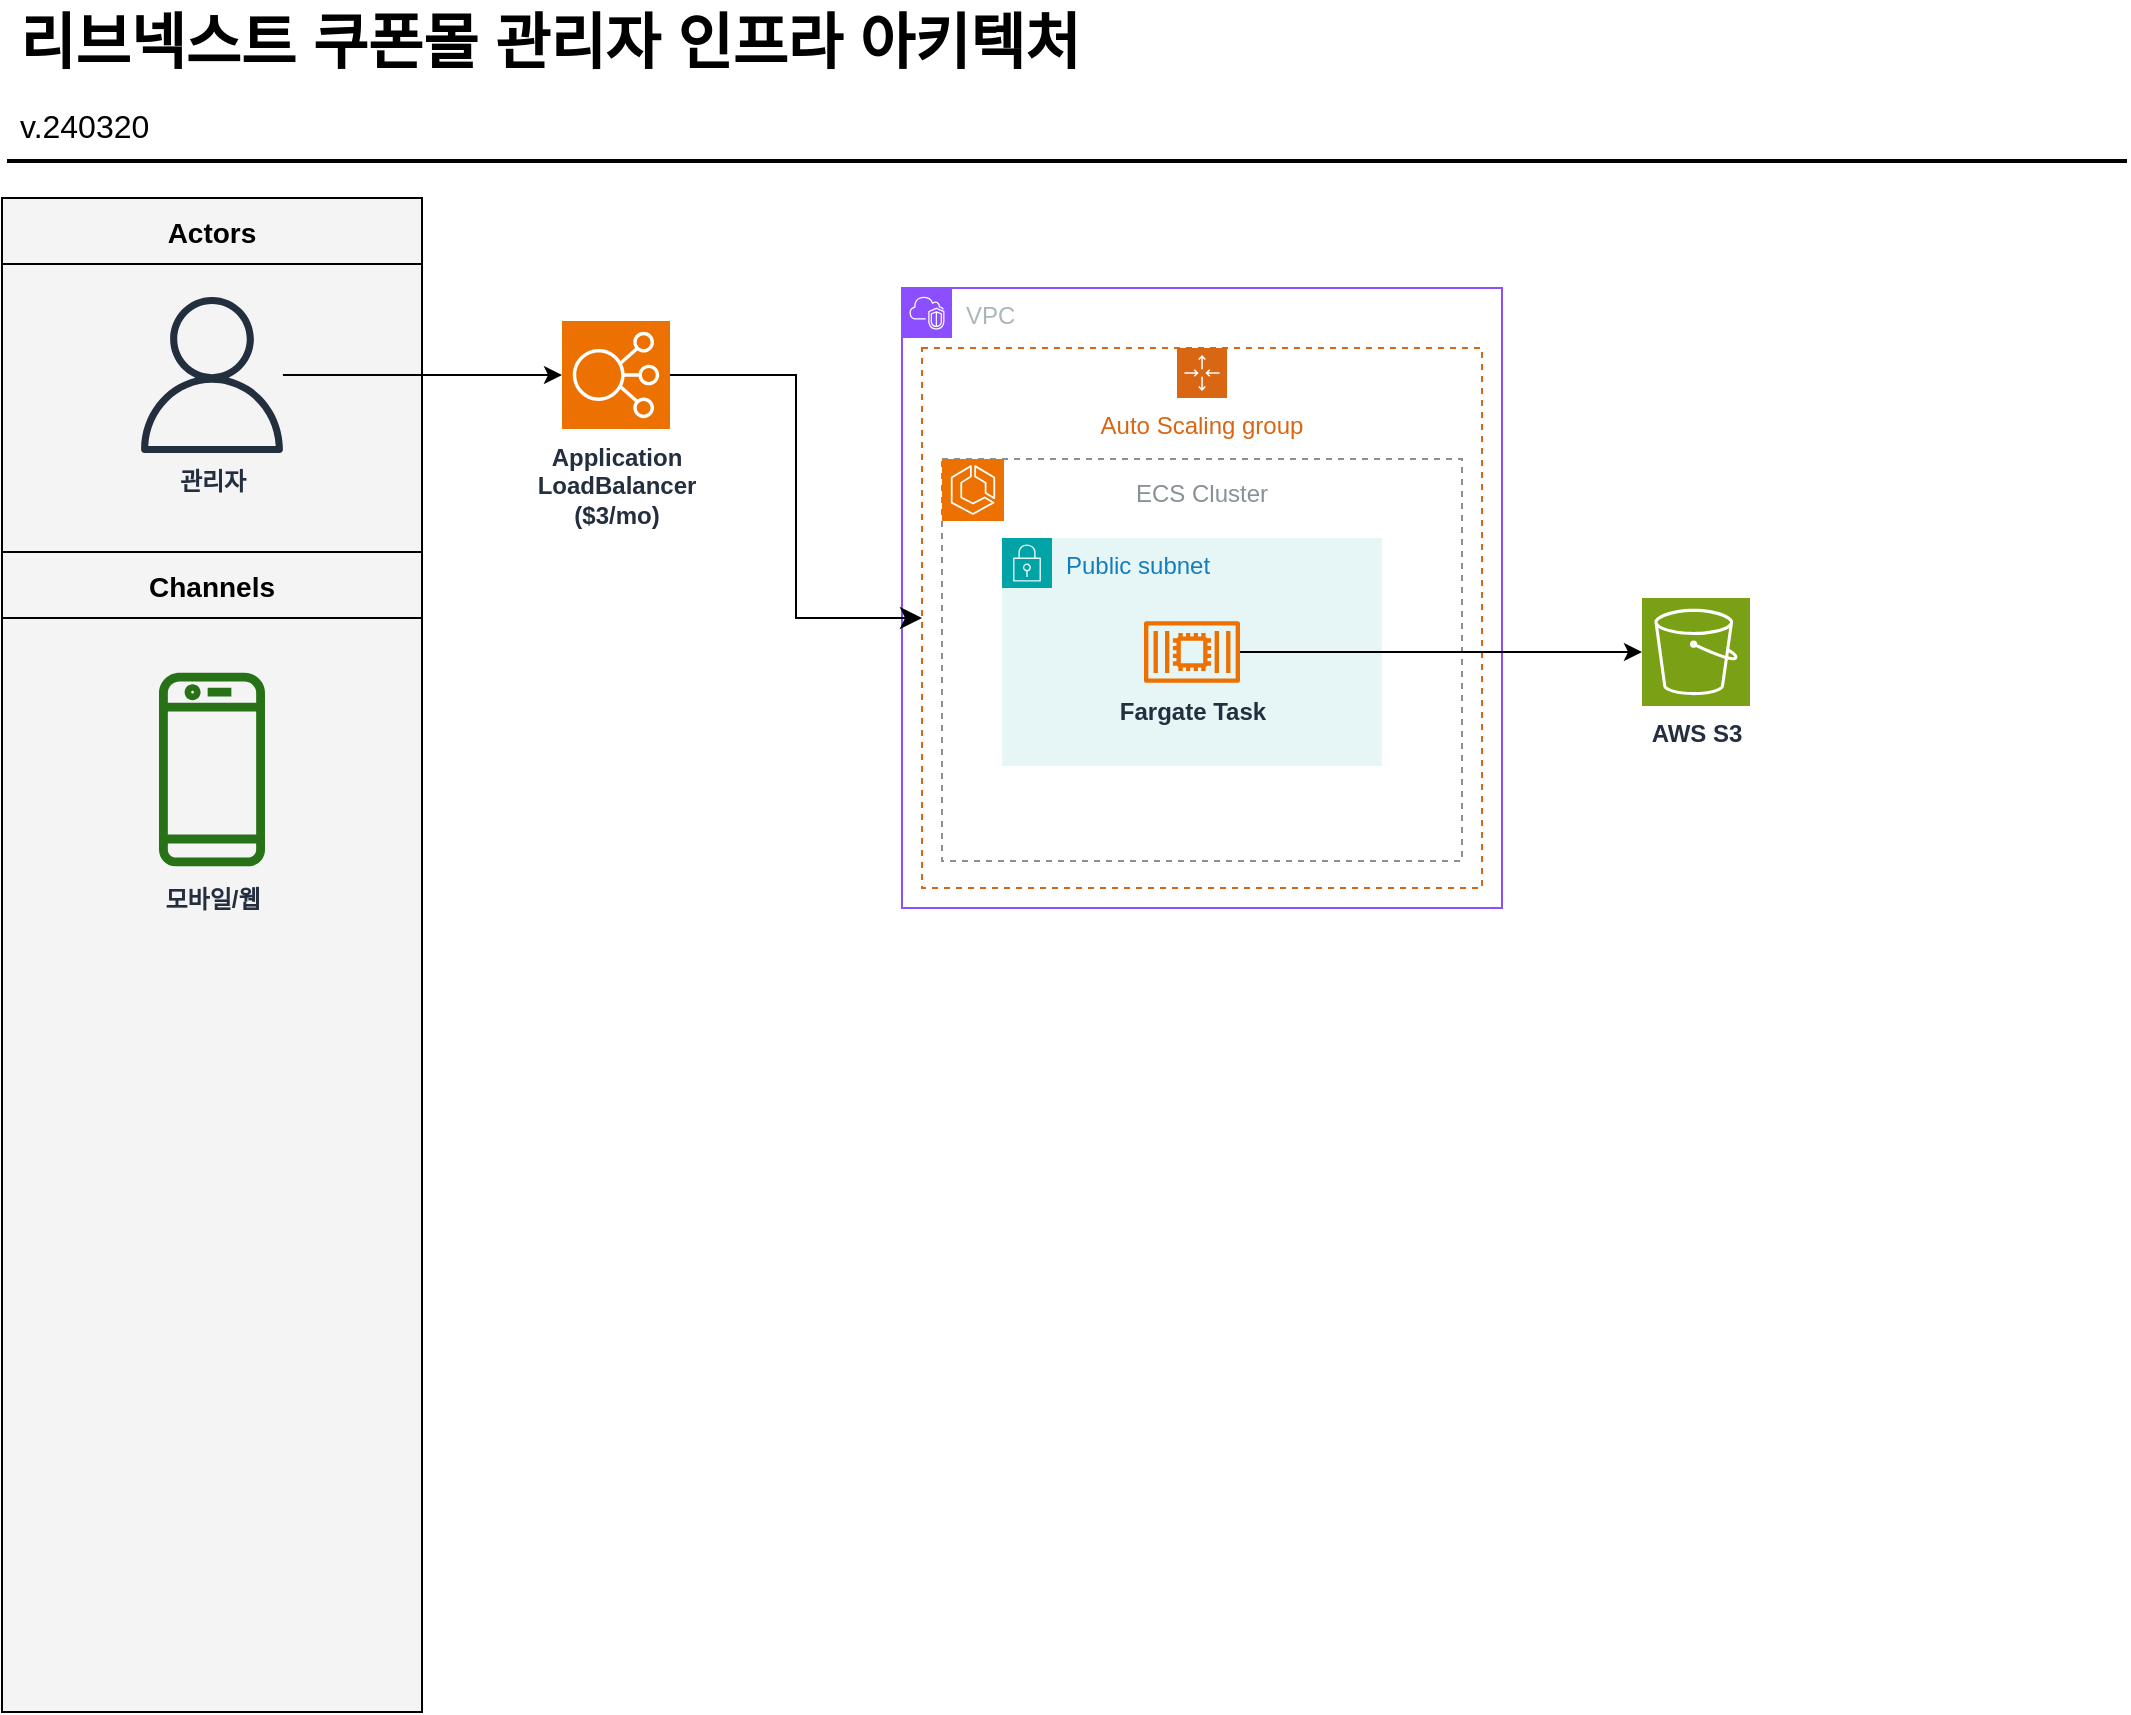 <mxfile version="24.0.5" type="github">
  <diagram id="Ht1M8jgEwFfnCIfOTk4-" name="Page-1">
    <mxGraphModel dx="1509" dy="777" grid="1" gridSize="10" guides="1" tooltips="1" connect="1" arrows="1" fold="1" page="1" pageScale="1" pageWidth="827" pageHeight="1169" math="0" shadow="0">
      <root>
        <mxCell id="0" />
        <mxCell id="1" parent="0" />
        <mxCell id="ZUgcR_gnyiI6UbWc7NOj-6" value="VPC" style="points=[[0,0],[0.25,0],[0.5,0],[0.75,0],[1,0],[1,0.25],[1,0.5],[1,0.75],[1,1],[0.75,1],[0.5,1],[0.25,1],[0,1],[0,0.75],[0,0.5],[0,0.25]];outlineConnect=0;gradientColor=none;html=1;whiteSpace=wrap;fontSize=12;fontStyle=0;container=0;pointerEvents=0;collapsible=0;recursiveResize=0;shape=mxgraph.aws4.group;grIcon=mxgraph.aws4.group_vpc2;strokeColor=#8C4FFF;fillColor=none;verticalAlign=top;align=left;spacingLeft=30;fontColor=#AAB7B8;dashed=0;" vertex="1" parent="1">
          <mxGeometry x="480" y="170" width="300" height="310" as="geometry" />
        </mxCell>
        <mxCell id="-QjtrjUzRDEMRZ5MF8oH-47" value="리브넥스트 쿠폰몰 관리자 인프라 아키텍처" style="text;html=1;resizable=0;points=[];autosize=1;align=left;verticalAlign=top;spacingTop=-4;fontSize=30;fontStyle=1;labelBackgroundColor=none;" parent="1" vertex="1">
          <mxGeometry x="36.5" y="26.5" width="600" height="40" as="geometry" />
        </mxCell>
        <mxCell id="-QjtrjUzRDEMRZ5MF8oH-48" value="v.240320" style="text;html=1;resizable=0;points=[];autosize=1;align=left;verticalAlign=top;spacingTop=-4;fontSize=16;labelBackgroundColor=none;" parent="1" vertex="1">
          <mxGeometry x="36.5" y="76.5" width="90" height="30" as="geometry" />
        </mxCell>
        <mxCell id="SCVMTBWpLvtzJIhz15lM-1" value="" style="line;strokeWidth=2;html=1;fontSize=14;labelBackgroundColor=none;" parent="1" vertex="1">
          <mxGeometry x="32.5" y="101.5" width="1060" height="10" as="geometry" />
        </mxCell>
        <mxCell id="jZVaUwOg5UY3L9NAnvdq-59" value="Actors" style="swimlane;fontSize=14;align=center;swimlaneFillColor=#f4f4f4;fillColor=#f4f4f4;startSize=33;container=1;pointerEvents=0;collapsible=0;recursiveResize=0;" parent="1" vertex="1">
          <mxGeometry x="30" y="125" width="210" height="177" as="geometry" />
        </mxCell>
        <mxCell id="jZVaUwOg5UY3L9NAnvdq-60" value="&lt;b&gt;관리자&lt;/b&gt;" style="outlineConnect=0;fontColor=#232F3E;gradientColor=none;fillColor=#232F3E;strokeColor=none;dashed=0;verticalLabelPosition=bottom;verticalAlign=top;align=center;html=1;fontSize=12;fontStyle=0;aspect=fixed;pointerEvents=1;shape=mxgraph.aws4.user;labelBackgroundColor=none;" parent="jZVaUwOg5UY3L9NAnvdq-59" vertex="1">
          <mxGeometry x="66" y="49.5" width="78" height="78" as="geometry" />
        </mxCell>
        <mxCell id="jZVaUwOg5UY3L9NAnvdq-62" value="Channels" style="swimlane;fontSize=14;align=center;swimlaneFillColor=#f4f4f4;fillColor=#f4f4f4;startSize=33;container=1;pointerEvents=0;collapsible=0;recursiveResize=0;" parent="1" vertex="1">
          <mxGeometry x="30" y="302" width="210" height="580" as="geometry" />
        </mxCell>
        <mxCell id="jZVaUwOg5UY3L9NAnvdq-65" value="&lt;b&gt;모바일/웹&lt;/b&gt;" style="outlineConnect=0;fontColor=#232F3E;gradientColor=none;strokeColor=none;fillColor=#277116;dashed=0;verticalLabelPosition=bottom;verticalAlign=top;align=center;html=1;fontSize=12;fontStyle=0;shape=mxgraph.aws4.mobile_client;labelBackgroundColor=none;" parent="jZVaUwOg5UY3L9NAnvdq-62" vertex="1">
          <mxGeometry x="78.5" y="57.5" width="53" height="102.5" as="geometry" />
        </mxCell>
        <mxCell id="ZUgcR_gnyiI6UbWc7NOj-3" value="&lt;b&gt;Application&lt;br&gt;LoadBalancer&lt;/b&gt;&lt;div&gt;&lt;b&gt;($3/mo)&lt;/b&gt;&lt;/div&gt;" style="sketch=0;points=[[0,0,0],[0.25,0,0],[0.5,0,0],[0.75,0,0],[1,0,0],[0,1,0],[0.25,1,0],[0.5,1,0],[0.75,1,0],[1,1,0],[0,0.25,0],[0,0.5,0],[0,0.75,0],[1,0.25,0],[1,0.5,0],[1,0.75,0]];outlineConnect=0;fontColor=#232F3E;fillColor=#ED7100;strokeColor=#ffffff;dashed=0;verticalLabelPosition=bottom;verticalAlign=top;align=center;html=1;fontSize=12;fontStyle=0;aspect=fixed;shape=mxgraph.aws4.resourceIcon;resIcon=mxgraph.aws4.elastic_load_balancing;" vertex="1" parent="1">
          <mxGeometry x="310" y="186.5" width="54" height="54" as="geometry" />
        </mxCell>
        <mxCell id="ZUgcR_gnyiI6UbWc7NOj-23" value="" style="edgeStyle=elbowEdgeStyle;elbow=horizontal;endArrow=classic;html=1;curved=0;rounded=0;endSize=8;startSize=8;exitX=1;exitY=0.5;exitDx=0;exitDy=0;exitPerimeter=0;" edge="1" parent="1" source="ZUgcR_gnyiI6UbWc7NOj-3" target="ZUgcR_gnyiI6UbWc7NOj-10">
          <mxGeometry width="50" height="50" relative="1" as="geometry">
            <mxPoint x="360" y="410" as="sourcePoint" />
            <mxPoint x="410" y="360" as="targetPoint" />
          </mxGeometry>
        </mxCell>
        <mxCell id="ZUgcR_gnyiI6UbWc7NOj-26" value="" style="endArrow=classic;html=1;rounded=0;entryX=0;entryY=0.5;entryDx=0;entryDy=0;entryPerimeter=0;" edge="1" parent="1" source="jZVaUwOg5UY3L9NAnvdq-60" target="ZUgcR_gnyiI6UbWc7NOj-3">
          <mxGeometry width="50" height="50" relative="1" as="geometry">
            <mxPoint x="590" y="370" as="sourcePoint" />
            <mxPoint x="640" y="320" as="targetPoint" />
          </mxGeometry>
        </mxCell>
        <mxCell id="ZUgcR_gnyiI6UbWc7NOj-28" value="&lt;b&gt;AWS S3&lt;/b&gt;" style="sketch=0;points=[[0,0,0],[0.25,0,0],[0.5,0,0],[0.75,0,0],[1,0,0],[0,1,0],[0.25,1,0],[0.5,1,0],[0.75,1,0],[1,1,0],[0,0.25,0],[0,0.5,0],[0,0.75,0],[1,0.25,0],[1,0.5,0],[1,0.75,0]];outlineConnect=0;fontColor=#232F3E;fillColor=#7AA116;strokeColor=#ffffff;dashed=0;verticalLabelPosition=bottom;verticalAlign=top;align=center;html=1;fontSize=12;fontStyle=0;aspect=fixed;shape=mxgraph.aws4.resourceIcon;resIcon=mxgraph.aws4.s3;" vertex="1" parent="1">
          <mxGeometry x="850" y="325" width="54" height="54" as="geometry" />
        </mxCell>
        <mxCell id="ZUgcR_gnyiI6UbWc7NOj-32" value="" style="group" vertex="1" connectable="0" parent="1">
          <mxGeometry x="490" y="200" width="280" height="270" as="geometry" />
        </mxCell>
        <mxCell id="ZUgcR_gnyiI6UbWc7NOj-10" value="Auto Scaling group" style="points=[[0,0],[0.25,0],[0.5,0],[0.75,0],[1,0],[1,0.25],[1,0.5],[1,0.75],[1,1],[0.75,1],[0.5,1],[0.25,1],[0,1],[0,0.75],[0,0.5],[0,0.25]];outlineConnect=0;gradientColor=none;html=1;whiteSpace=wrap;fontSize=12;fontStyle=0;container=0;pointerEvents=0;collapsible=0;recursiveResize=0;shape=mxgraph.aws4.groupCenter;grIcon=mxgraph.aws4.group_auto_scaling_group;grStroke=1;strokeColor=#D86613;fillColor=none;verticalAlign=top;align=center;fontColor=#D86613;dashed=1;spacingTop=25;" vertex="1" parent="ZUgcR_gnyiI6UbWc7NOj-32">
          <mxGeometry width="280" height="270" as="geometry" />
        </mxCell>
        <mxCell id="ZUgcR_gnyiI6UbWc7NOj-16" value="" style="group" vertex="1" connectable="0" parent="ZUgcR_gnyiI6UbWc7NOj-32">
          <mxGeometry x="10" y="55.5" width="260" height="201" as="geometry" />
        </mxCell>
        <mxCell id="ZUgcR_gnyiI6UbWc7NOj-15" value="" style="group" vertex="1" connectable="0" parent="ZUgcR_gnyiI6UbWc7NOj-16">
          <mxGeometry width="260" height="201" as="geometry" />
        </mxCell>
        <mxCell id="ZUgcR_gnyiI6UbWc7NOj-12" value="ECS Cluster" style="outlineConnect=0;gradientColor=none;html=1;whiteSpace=wrap;fontSize=12;fontStyle=0;strokeColor=#879196;fillColor=none;verticalAlign=top;align=center;fontColor=#879196;dashed=1;spacingTop=3;" vertex="1" parent="ZUgcR_gnyiI6UbWc7NOj-15">
          <mxGeometry width="260" height="201" as="geometry" />
        </mxCell>
        <mxCell id="ZUgcR_gnyiI6UbWc7NOj-14" value="" style="sketch=0;points=[[0,0,0],[0.25,0,0],[0.5,0,0],[0.75,0,0],[1,0,0],[0,1,0],[0.25,1,0],[0.5,1,0],[0.75,1,0],[1,1,0],[0,0.25,0],[0,0.5,0],[0,0.75,0],[1,0.25,0],[1,0.5,0],[1,0.75,0]];outlineConnect=0;fontColor=#232F3E;fillColor=#ED7100;strokeColor=#ffffff;dashed=0;verticalLabelPosition=bottom;verticalAlign=top;align=center;html=1;fontSize=12;fontStyle=0;aspect=fixed;shape=mxgraph.aws4.resourceIcon;resIcon=mxgraph.aws4.ecs;" vertex="1" parent="ZUgcR_gnyiI6UbWc7NOj-15">
          <mxGeometry width="31" height="31" as="geometry" />
        </mxCell>
        <mxCell id="ZUgcR_gnyiI6UbWc7NOj-13" value="" style="group" vertex="1" connectable="0" parent="ZUgcR_gnyiI6UbWc7NOj-16">
          <mxGeometry x="30" y="39.5" width="190" height="114" as="geometry" />
        </mxCell>
        <mxCell id="ZUgcR_gnyiI6UbWc7NOj-9" value="Public subnet" style="points=[[0,0],[0.25,0],[0.5,0],[0.75,0],[1,0],[1,0.25],[1,0.5],[1,0.75],[1,1],[0.75,1],[0.5,1],[0.25,1],[0,1],[0,0.75],[0,0.5],[0,0.25]];outlineConnect=0;gradientColor=none;html=1;whiteSpace=wrap;fontSize=12;fontStyle=0;container=0;pointerEvents=0;collapsible=0;recursiveResize=0;shape=mxgraph.aws4.group;grIcon=mxgraph.aws4.group_security_group;grStroke=0;strokeColor=#00A4A6;fillColor=#E6F6F7;verticalAlign=top;align=left;spacingLeft=30;fontColor=#147EBA;dashed=0;" vertex="1" parent="ZUgcR_gnyiI6UbWc7NOj-13">
          <mxGeometry width="190" height="114" as="geometry" />
        </mxCell>
        <mxCell id="ZUgcR_gnyiI6UbWc7NOj-7" value="&lt;b&gt;Fargate Task&lt;/b&gt;" style="sketch=0;outlineConnect=0;fontColor=#232F3E;gradientColor=none;fillColor=#ED7100;strokeColor=none;dashed=0;verticalLabelPosition=bottom;verticalAlign=top;align=center;html=1;fontSize=12;fontStyle=0;aspect=fixed;pointerEvents=1;shape=mxgraph.aws4.container_2;" vertex="1" parent="ZUgcR_gnyiI6UbWc7NOj-13">
          <mxGeometry x="71" y="41.5" width="48" height="31" as="geometry" />
        </mxCell>
        <mxCell id="ZUgcR_gnyiI6UbWc7NOj-33" value="" style="endArrow=classic;html=1;rounded=0;entryX=0;entryY=0.5;entryDx=0;entryDy=0;entryPerimeter=0;" edge="1" parent="1" source="ZUgcR_gnyiI6UbWc7NOj-7" target="ZUgcR_gnyiI6UbWc7NOj-28">
          <mxGeometry width="50" height="50" relative="1" as="geometry">
            <mxPoint x="820" y="430" as="sourcePoint" />
            <mxPoint x="870" y="380" as="targetPoint" />
          </mxGeometry>
        </mxCell>
      </root>
    </mxGraphModel>
  </diagram>
</mxfile>
